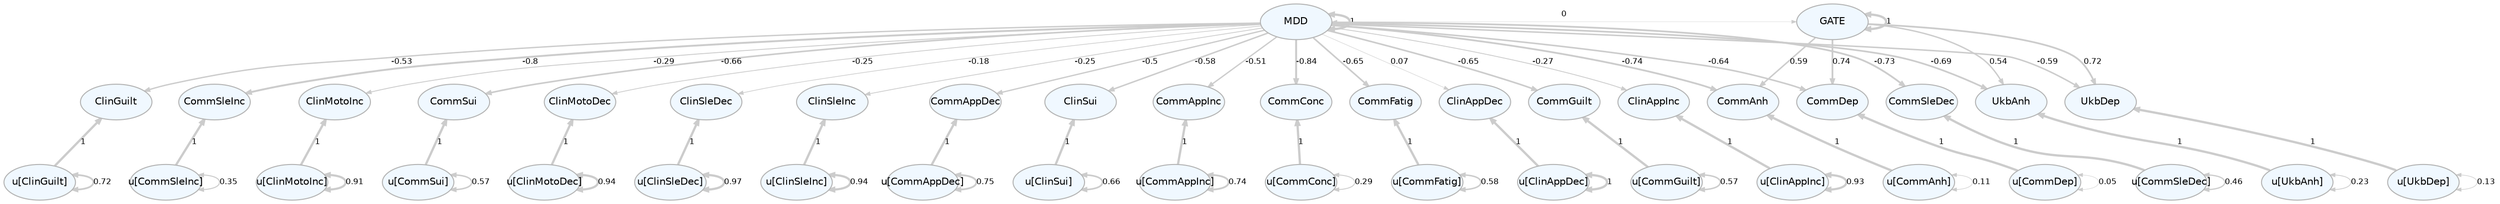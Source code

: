 digraph {

graph [layout = "dot",
       rankdir = "TB",
       outputorder = "edgesfirst",
       bgcolor = "white"]

node [fontname = "Helvetica",
      fontsize = "10",
      shape = "circle",
      fixedsize = "true",
      width = "0.5",
      style = "filled",
      fillcolor = "aliceblue",
      color = "gray70",
      fontcolor = "gray50"]

edge [fontname = "Helvetica",
     fontsize = "8",
     len = "1.5",
     color = "gray80",
     arrowsize = "0.5"]

rankdir = TB;
{rank=min; 1; 2;}
{rank=same; 23; 24; 25; 26; 27; 28; 29; 30; 31; 32; 33; 34; 35; 36; 37; 38; 39; 40; 41; 42;}
{rank=max; 3; 4; 5; 6; 7; 8; 9; 10; 11; 12; 13; 14; 15; 16; 17; 18; 19; 20; 21; 22;}

  "1" [label = "GATE", shape = "oval", width = "1", fontcolor = "black"] 
  "2" [label = "MDD", shape = "oval", width = "1", fontcolor = "black"] 
  "3" [label = "u[ClinAppDec]", shape = "oval", width = "1", fontcolor = "black"] 
  "4" [label = "u[ClinAppInc]", shape = "oval", width = "1", fontcolor = "black"] 
  "5" [label = "u[ClinGuilt]", shape = "oval", width = "1", fontcolor = "black"] 
  "6" [label = "u[ClinMotoDec]", shape = "oval", width = "1", fontcolor = "black"] 
  "7" [label = "u[ClinMotoInc]", shape = "oval", width = "1", fontcolor = "black"] 
  "8" [label = "u[ClinSleDec]", shape = "oval", width = "1", fontcolor = "black"] 
  "9" [label = "u[ClinSleInc]", shape = "oval", width = "1", fontcolor = "black"] 
  "10" [label = "u[ClinSui]", shape = "oval", width = "1", fontcolor = "black"] 
  "11" [label = "u[CommAnh]", shape = "oval", width = "1", fontcolor = "black"] 
  "12" [label = "u[CommAppDec]", shape = "oval", width = "1", fontcolor = "black"] 
  "13" [label = "u[CommAppInc]", shape = "oval", width = "1", fontcolor = "black"] 
  "14" [label = "u[CommConc]", shape = "oval", width = "1", fontcolor = "black"] 
  "15" [label = "u[CommDep]", shape = "oval", width = "1", fontcolor = "black"] 
  "16" [label = "u[CommFatig]", shape = "oval", width = "1", fontcolor = "black"] 
  "17" [label = "u[CommGuilt]", shape = "oval", width = "1", fontcolor = "black"] 
  "18" [label = "u[CommSleDec]", shape = "oval", width = "1", fontcolor = "black"] 
  "19" [label = "u[CommSleInc]", shape = "oval", width = "1", fontcolor = "black"] 
  "20" [label = "u[CommSui]", shape = "oval", width = "1", fontcolor = "black"] 
  "21" [label = "u[UkbAnh]", shape = "oval", width = "1", fontcolor = "black"] 
  "22" [label = "u[UkbDep]", shape = "oval", width = "1", fontcolor = "black"] 
  "23" [label = "CommAnh", shape = "oval", width = "1", fontcolor = "black"] 
  "24" [label = "CommDep", shape = "oval", width = "1", fontcolor = "black"] 
  "25" [label = "UkbAnh", shape = "oval", width = "1", fontcolor = "black"] 
  "26" [label = "UkbDep", shape = "oval", width = "1", fontcolor = "black"] 
  "27" [label = "ClinAppDec", shape = "oval", width = "1", fontcolor = "black"] 
  "28" [label = "ClinAppInc", shape = "oval", width = "1", fontcolor = "black"] 
  "29" [label = "ClinGuilt", shape = "oval", width = "1", fontcolor = "black"] 
  "30" [label = "ClinMotoDec", shape = "oval", width = "1", fontcolor = "black"] 
  "31" [label = "ClinMotoInc", shape = "oval", width = "1", fontcolor = "black"] 
  "32" [label = "ClinSleDec", shape = "oval", width = "1", fontcolor = "black"] 
  "33" [label = "ClinSleInc", shape = "oval", width = "1", fontcolor = "black"] 
  "34" [label = "ClinSui", shape = "oval", width = "1", fontcolor = "black"] 
  "35" [label = "CommAppDec", shape = "oval", width = "1", fontcolor = "black"] 
  "36" [label = "CommAppInc", shape = "oval", width = "1", fontcolor = "black"] 
  "37" [label = "CommConc", shape = "oval", width = "1", fontcolor = "black"] 
  "38" [label = "CommFatig", shape = "oval", width = "1", fontcolor = "black"] 
  "39" [label = "CommGuilt", shape = "oval", width = "1", fontcolor = "black"] 
  "40" [label = "CommSleDec", shape = "oval", width = "1", fontcolor = "black"] 
  "41" [label = "CommSleInc", shape = "oval", width = "1", fontcolor = "black"] 
  "42" [label = "CommSui", shape = "oval", width = "1", fontcolor = "black"] 
"1"->"23" [label = "0.59", penwidth = "1.47960655752864", dir = "forward"] 
"1"->"24" [label = "0.74", penwidth = "1.7748162801694", dir = "forward"] 
"1"->"1" [label = "1", penwidth = "2.3", dir = "both"] 
"1"->"25" [label = "0.54", penwidth = "1.38150714067986", dir = "forward"] 
"1"->"26" [label = "0.72", penwidth = "1.74166950737637", dir = "forward"] 
"2"->"27" [label = "0.07", penwidth = "0.430574380365385", dir = "forward"] 
"2"->"28" [label = "-0.27", penwidth = "0.837277401880091", dir = "forward"] 
"2"->"29" [label = "-0.53", penwidth = "1.35029736394125", dir = "forward"] 
"2"->"30" [label = "-0.25", penwidth = "0.794889090267751", dir = "forward"] 
"2"->"31" [label = "-0.29", penwidth = "0.885382879267424", dir = "forward"] 
"2"->"32" [label = "-0.18", penwidth = "0.667904658782937", dir = "forward"] 
"2"->"33" [label = "-0.25", penwidth = "0.791151573541537", dir = "forward"] 
"2"->"34" [label = "-0.58", penwidth = "1.46756554242432", dir = "forward"] 
"2"->"23" [label = "-0.74", penwidth = "1.77261716920795", dir = "forward"] 
"2"->"35" [label = "-0.5", penwidth = "1.30471148395932", dir = "forward"] 
"2"->"36" [label = "-0.51", penwidth = "1.31209916509347", dir = "forward"] 
"2"->"37" [label = "-0.84", penwidth = "1.98867840927905", dir = "forward"] 
"2"->"24" [label = "-0.64", penwidth = "1.57574939354777", dir = "forward"] 
"2"->"38" [label = "-0.65", penwidth = "1.60095668510646", dir = "forward"] 
"2"->"39" [label = "-0.65", penwidth = "1.60798357420807", dir = "forward"] 
"2"->"40" [label = "-0.73", penwidth = "1.76464034056907", dir = "forward"] 
"2"->"41" [label = "-0.8", penwidth = "1.90693224678584", dir = "forward"] 
"2"->"42" [label = "-0.66", penwidth = "1.61111709190471", dir = "forward"] 
"2"->"1" [label = "0", penwidth = "0.3", dir = "both"] 
"2"->"2" [label = "1", penwidth = "2.3", dir = "both"] 
"2"->"25" [label = "-0.69", penwidth = "1.68514560168381", dir = "forward"] 
"2"->"26" [label = "-0.59", penwidth = "1.47982894331335", dir = "forward"] 
"3"->"27" [label = "1", penwidth = "2.3", dir = "forward"] 
"3"->"3" [label = "1", penwidth = "2.29146976409412", dir = "both"] 
"4"->"28" [label = "1", penwidth = "2.3", dir = "forward"] 
"4"->"4" [label = "0.93", penwidth = "2.15566597918598", dir = "both"] 
"5"->"29" [label = "1", penwidth = "2.3", dir = "forward"] 
"5"->"5" [label = "0.72", penwidth = "1.748435574861", dir = "both"] 
"6"->"30" [label = "1", penwidth = "2.3", dir = "forward"] 
"6"->"6" [label = "0.94", penwidth = "2.17754096319027", dir = "both"] 
"7"->"31" [label = "1", penwidth = "2.3", dir = "forward"] 
"7"->"7" [label = "0.91", penwidth = "2.12866309817551", dir = "both"] 
"8"->"32" [label = "1", penwidth = "2.3", dir = "forward"] 
"8"->"8" [label = "0.97", penwidth = "2.23232344786874", dir = "both"] 
"9"->"33" [label = "1", penwidth = "2.3", dir = "forward"] 
"9"->"9" [label = "0.94", penwidth = "2.17938503635556", dir = "both"] 
"10"->"34" [label = "1", penwidth = "2.3", dir = "forward"] 
"10"->"10" [label = "0.66", penwidth = "1.61839537388953", dir = "both"] 
"11"->"23" [label = "1", penwidth = "2.3", dir = "forward"] 
"11"->"11" [label = "0.11", penwidth = "0.519962455773689", dir = "both"] 
"12"->"35" [label = "1", penwidth = "2.3", dir = "forward"] 
"12"->"12" [label = "0.75", penwidth = "1.7952780895361", dir = "both"] 
"13"->"36" [label = "1", penwidth = "2.3", dir = "forward"] 
"13"->"13" [label = "0.74", penwidth = "1.78782712780326", dir = "both"] 
"14"->"37" [label = "1", penwidth = "2.3", dir = "forward"] 
"14"->"14" [label = "0.29", penwidth = "0.874179682546706", dir = "both"] 
"15"->"24" [label = "1", penwidth = "2.3", dir = "forward"] 
"15"->"15" [label = "0.05", penwidth = "0.398690032609094", dir = "both"] 
"16"->"38" [label = "1", penwidth = "2.3", dir = "forward"] 
"16"->"16" [label = "0.58", penwidth = "1.4537541550874", dir = "both"] 
"17"->"39" [label = "1", penwidth = "2.3", dir = "forward"] 
"17"->"17" [label = "0.57", penwidth = "1.44458925481883", dir = "both"] 
"18"->"40" [label = "1", penwidth = "2.3", dir = "forward"] 
"18"->"18" [label = "0.46", penwidth = "1.22741619511153", dir = "both"] 
"19"->"41" [label = "1", penwidth = "2.3", dir = "forward"] 
"19"->"19" [label = "0.35", penwidth = "1.00888427493205", dir = "both"] 
"20"->"42" [label = "1", penwidth = "2.3", dir = "forward"] 
"20"->"20" [label = "0.57", penwidth = "1.44048424223229", dir = "both"] 
"21"->"25" [label = "1", penwidth = "2.3", dir = "forward"] 
"21"->"21" [label = "0.23", penwidth = "0.755856000523175", dir = "both"] 
"22"->"26" [label = "1", penwidth = "2.3", dir = "forward"] 
"22"->"22" [label = "0.13", penwidth = "0.564793872595987", dir = "both"] 
}